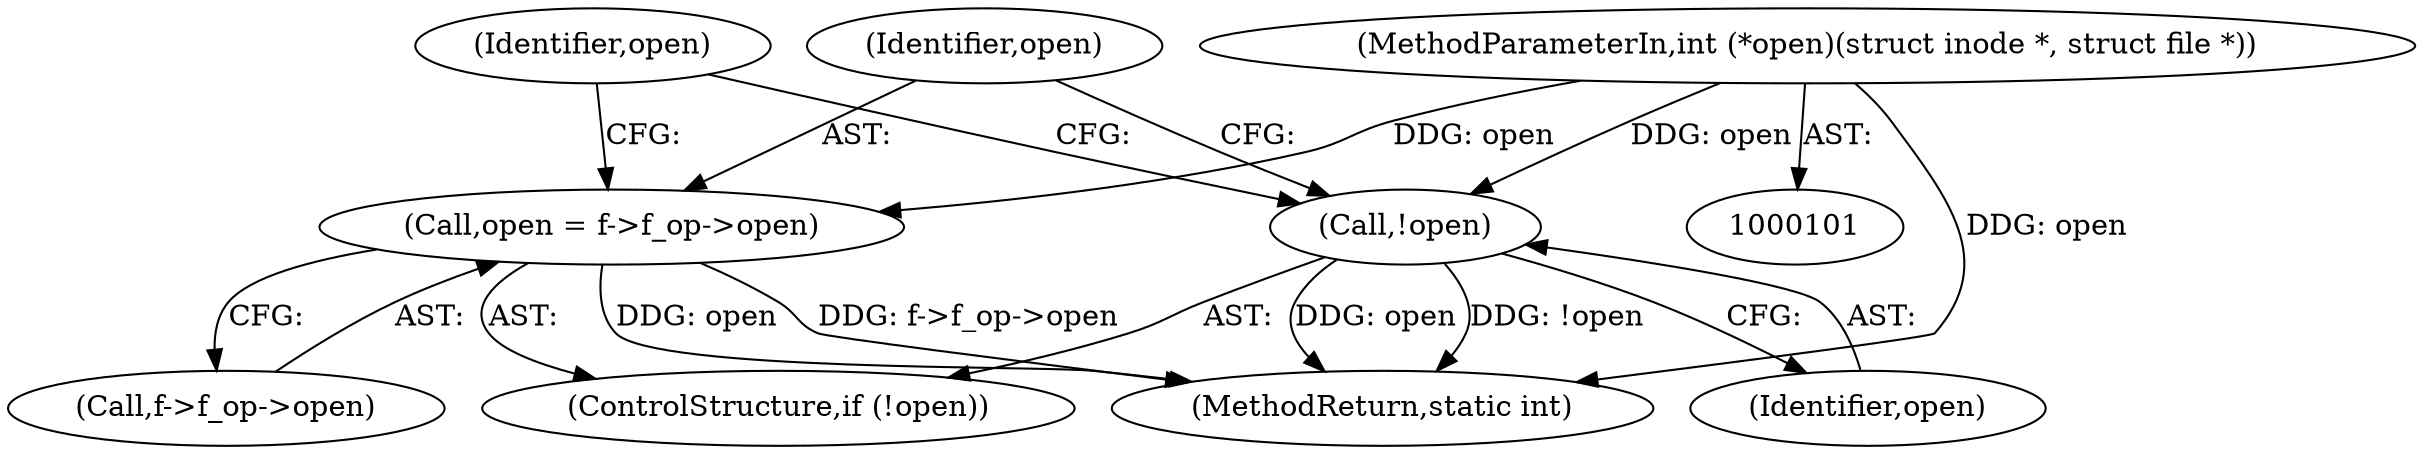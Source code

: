 digraph "0_linux_eee5cc2702929fd41cce28058dc6d6717f723f87_9@pointer" {
"1000103" [label="(MethodParameterIn,int (*open)(struct inode *, struct file *))"];
"1000248" [label="(Call,!open)"];
"1000250" [label="(Call,open = f->f_op->open)"];
"1000251" [label="(Identifier,open)"];
"1000364" [label="(MethodReturn,static int)"];
"1000247" [label="(ControlStructure,if (!open))"];
"1000258" [label="(Identifier,open)"];
"1000103" [label="(MethodParameterIn,int (*open)(struct inode *, struct file *))"];
"1000252" [label="(Call,f->f_op->open)"];
"1000249" [label="(Identifier,open)"];
"1000250" [label="(Call,open = f->f_op->open)"];
"1000248" [label="(Call,!open)"];
"1000103" -> "1000101"  [label="AST: "];
"1000103" -> "1000364"  [label="DDG: open"];
"1000103" -> "1000248"  [label="DDG: open"];
"1000103" -> "1000250"  [label="DDG: open"];
"1000248" -> "1000247"  [label="AST: "];
"1000248" -> "1000249"  [label="CFG: "];
"1000249" -> "1000248"  [label="AST: "];
"1000251" -> "1000248"  [label="CFG: "];
"1000258" -> "1000248"  [label="CFG: "];
"1000248" -> "1000364"  [label="DDG: !open"];
"1000248" -> "1000364"  [label="DDG: open"];
"1000250" -> "1000247"  [label="AST: "];
"1000250" -> "1000252"  [label="CFG: "];
"1000251" -> "1000250"  [label="AST: "];
"1000252" -> "1000250"  [label="AST: "];
"1000258" -> "1000250"  [label="CFG: "];
"1000250" -> "1000364"  [label="DDG: open"];
"1000250" -> "1000364"  [label="DDG: f->f_op->open"];
}
